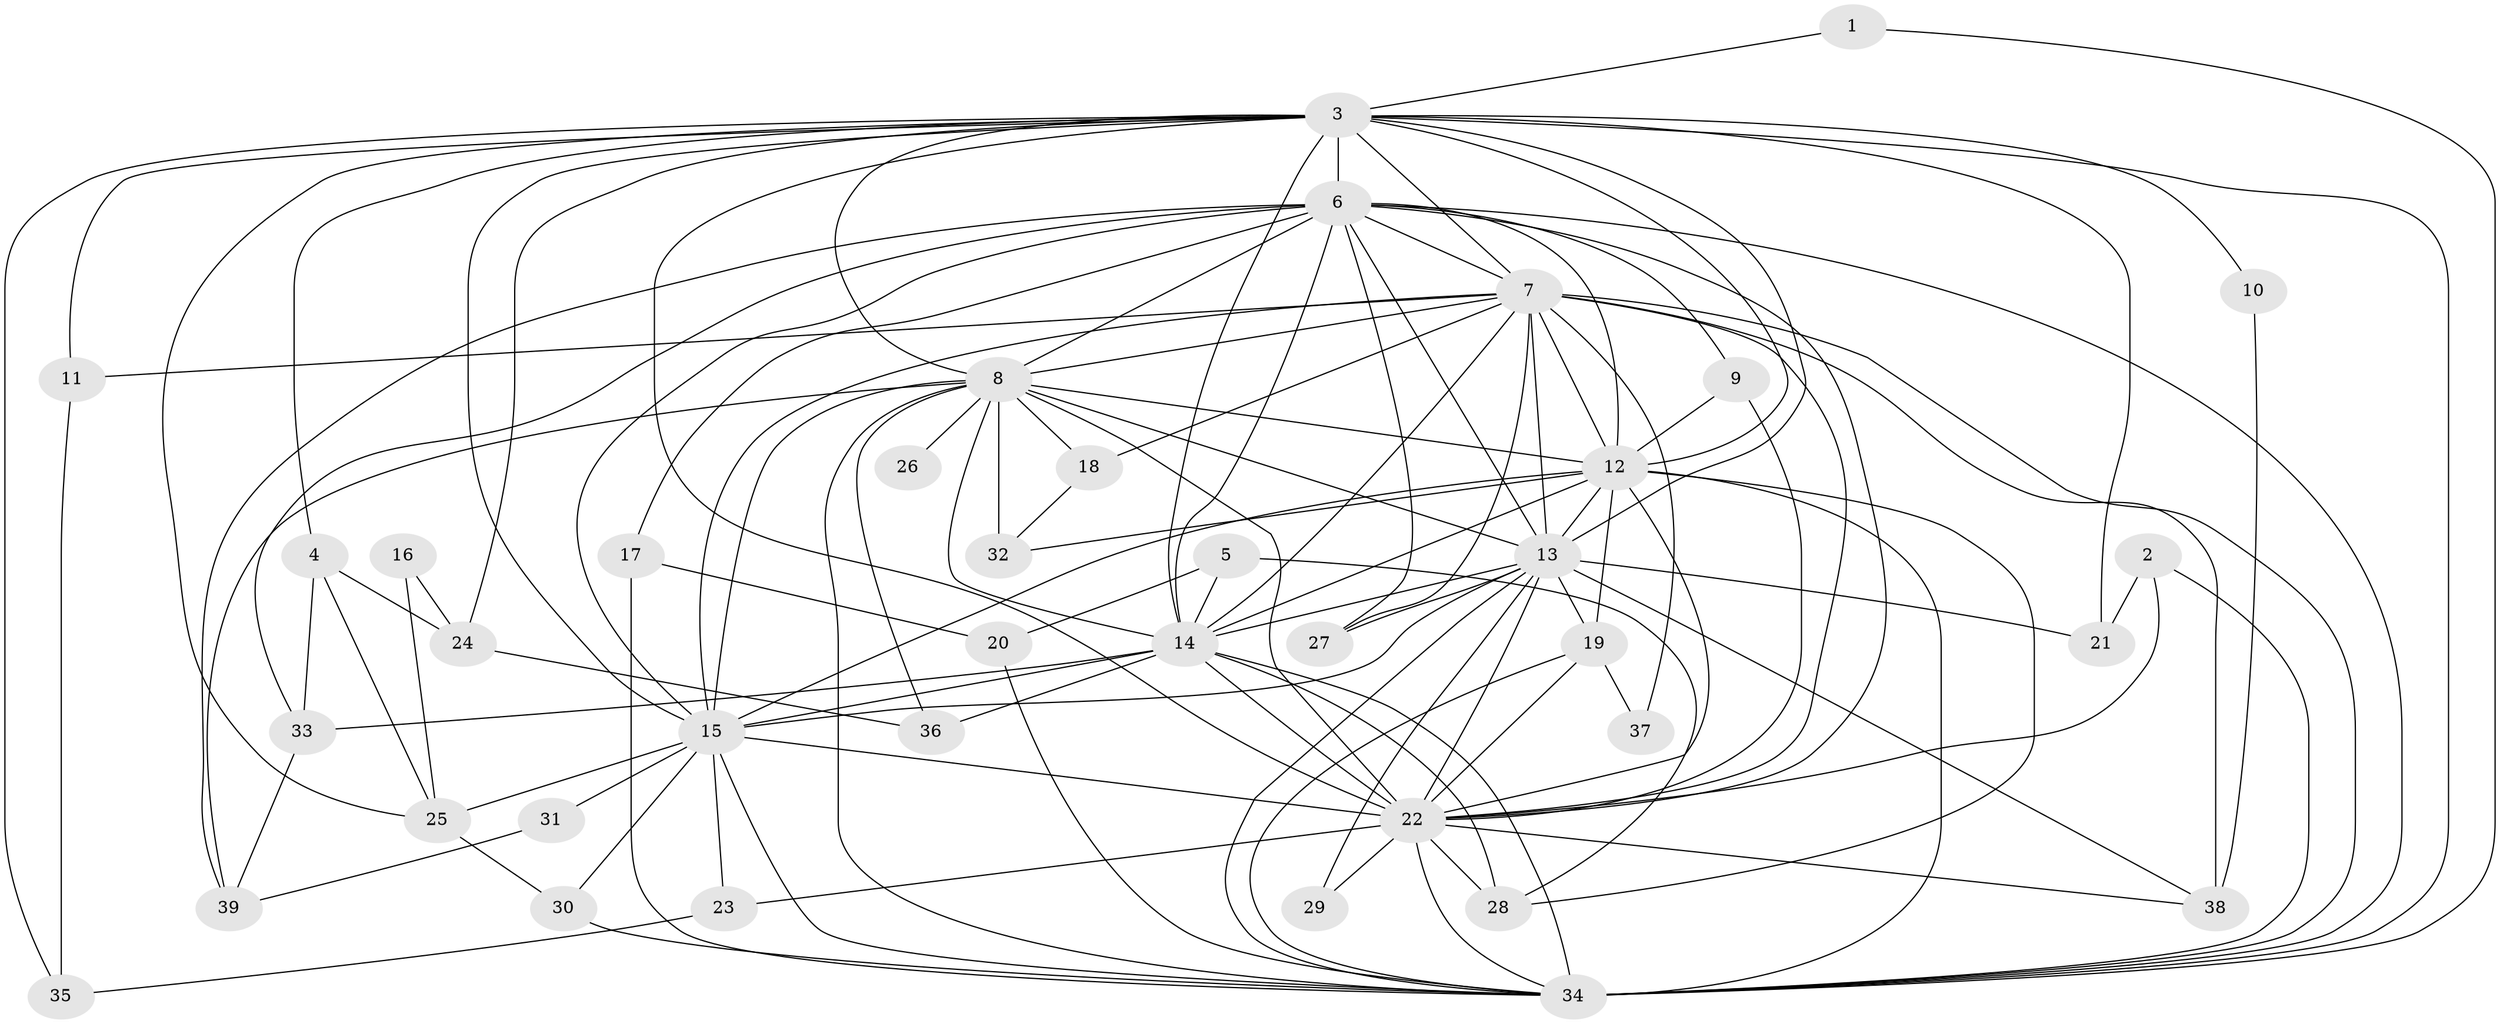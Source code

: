 // original degree distribution, {24: 0.01282051282051282, 19: 0.038461538461538464, 15: 0.01282051282051282, 17: 0.02564102564102564, 20: 0.01282051282051282, 18: 0.02564102564102564, 2: 0.5512820512820513, 3: 0.19230769230769232, 5: 0.038461538461538464, 4: 0.07692307692307693, 6: 0.01282051282051282}
// Generated by graph-tools (version 1.1) at 2025/01/03/09/25 03:01:24]
// undirected, 39 vertices, 116 edges
graph export_dot {
graph [start="1"]
  node [color=gray90,style=filled];
  1;
  2;
  3;
  4;
  5;
  6;
  7;
  8;
  9;
  10;
  11;
  12;
  13;
  14;
  15;
  16;
  17;
  18;
  19;
  20;
  21;
  22;
  23;
  24;
  25;
  26;
  27;
  28;
  29;
  30;
  31;
  32;
  33;
  34;
  35;
  36;
  37;
  38;
  39;
  1 -- 3 [weight=1.0];
  1 -- 34 [weight=1.0];
  2 -- 21 [weight=1.0];
  2 -- 22 [weight=1.0];
  2 -- 34 [weight=1.0];
  3 -- 4 [weight=1.0];
  3 -- 6 [weight=3.0];
  3 -- 7 [weight=2.0];
  3 -- 8 [weight=2.0];
  3 -- 10 [weight=1.0];
  3 -- 11 [weight=1.0];
  3 -- 12 [weight=2.0];
  3 -- 13 [weight=1.0];
  3 -- 14 [weight=1.0];
  3 -- 15 [weight=2.0];
  3 -- 21 [weight=1.0];
  3 -- 22 [weight=1.0];
  3 -- 24 [weight=1.0];
  3 -- 25 [weight=1.0];
  3 -- 34 [weight=1.0];
  3 -- 35 [weight=1.0];
  4 -- 24 [weight=1.0];
  4 -- 25 [weight=1.0];
  4 -- 33 [weight=1.0];
  5 -- 14 [weight=1.0];
  5 -- 20 [weight=1.0];
  5 -- 28 [weight=1.0];
  6 -- 7 [weight=1.0];
  6 -- 8 [weight=1.0];
  6 -- 9 [weight=1.0];
  6 -- 12 [weight=1.0];
  6 -- 13 [weight=1.0];
  6 -- 14 [weight=1.0];
  6 -- 15 [weight=1.0];
  6 -- 17 [weight=1.0];
  6 -- 22 [weight=3.0];
  6 -- 27 [weight=1.0];
  6 -- 33 [weight=1.0];
  6 -- 34 [weight=2.0];
  6 -- 39 [weight=1.0];
  7 -- 8 [weight=2.0];
  7 -- 11 [weight=1.0];
  7 -- 12 [weight=2.0];
  7 -- 13 [weight=2.0];
  7 -- 14 [weight=1.0];
  7 -- 15 [weight=1.0];
  7 -- 18 [weight=1.0];
  7 -- 22 [weight=2.0];
  7 -- 27 [weight=1.0];
  7 -- 34 [weight=1.0];
  7 -- 37 [weight=1.0];
  7 -- 38 [weight=2.0];
  8 -- 12 [weight=1.0];
  8 -- 13 [weight=1.0];
  8 -- 14 [weight=1.0];
  8 -- 15 [weight=1.0];
  8 -- 18 [weight=1.0];
  8 -- 22 [weight=1.0];
  8 -- 26 [weight=1.0];
  8 -- 32 [weight=1.0];
  8 -- 34 [weight=1.0];
  8 -- 36 [weight=1.0];
  8 -- 39 [weight=1.0];
  9 -- 12 [weight=1.0];
  9 -- 22 [weight=2.0];
  10 -- 38 [weight=1.0];
  11 -- 35 [weight=1.0];
  12 -- 13 [weight=1.0];
  12 -- 14 [weight=2.0];
  12 -- 15 [weight=1.0];
  12 -- 19 [weight=1.0];
  12 -- 22 [weight=1.0];
  12 -- 28 [weight=1.0];
  12 -- 32 [weight=1.0];
  12 -- 34 [weight=2.0];
  13 -- 14 [weight=4.0];
  13 -- 15 [weight=1.0];
  13 -- 19 [weight=1.0];
  13 -- 21 [weight=1.0];
  13 -- 22 [weight=1.0];
  13 -- 27 [weight=1.0];
  13 -- 29 [weight=2.0];
  13 -- 34 [weight=1.0];
  13 -- 38 [weight=1.0];
  14 -- 15 [weight=1.0];
  14 -- 22 [weight=1.0];
  14 -- 28 [weight=1.0];
  14 -- 33 [weight=1.0];
  14 -- 34 [weight=2.0];
  14 -- 36 [weight=1.0];
  15 -- 22 [weight=1.0];
  15 -- 23 [weight=2.0];
  15 -- 25 [weight=2.0];
  15 -- 30 [weight=1.0];
  15 -- 31 [weight=1.0];
  15 -- 34 [weight=1.0];
  16 -- 24 [weight=1.0];
  16 -- 25 [weight=1.0];
  17 -- 20 [weight=1.0];
  17 -- 34 [weight=1.0];
  18 -- 32 [weight=1.0];
  19 -- 22 [weight=1.0];
  19 -- 34 [weight=1.0];
  19 -- 37 [weight=1.0];
  20 -- 34 [weight=1.0];
  22 -- 23 [weight=1.0];
  22 -- 28 [weight=1.0];
  22 -- 29 [weight=1.0];
  22 -- 34 [weight=1.0];
  22 -- 38 [weight=1.0];
  23 -- 35 [weight=1.0];
  24 -- 36 [weight=1.0];
  25 -- 30 [weight=1.0];
  30 -- 34 [weight=1.0];
  31 -- 39 [weight=1.0];
  33 -- 39 [weight=1.0];
}

